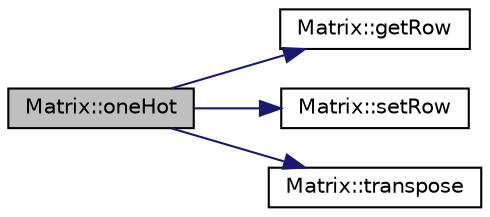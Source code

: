 digraph "Matrix::oneHot"
{
  bgcolor="transparent";
  edge [fontname="Helvetica",fontsize="10",labelfontname="Helvetica",labelfontsize="10"];
  node [fontname="Helvetica",fontsize="10",shape=record];
  rankdir="LR";
  Node141 [label="Matrix::oneHot",height=0.2,width=0.4,color="black", fillcolor="grey75", style="filled", fontcolor="black"];
  Node141 -> Node142 [color="midnightblue",fontsize="10",style="solid",fontname="Helvetica"];
  Node142 [label="Matrix::getRow",height=0.2,width=0.4,color="black",URL="$classMatrix.html#af978e19d62fb06e0347af34c753f4efb",tooltip="Gets a row from the matrix. "];
  Node141 -> Node143 [color="midnightblue",fontsize="10",style="solid",fontname="Helvetica"];
  Node143 [label="Matrix::setRow",height=0.2,width=0.4,color="black",URL="$classMatrix.html#aa4169e72114ea8113de2f02bbb2566fd"];
  Node141 -> Node144 [color="midnightblue",fontsize="10",style="solid",fontname="Helvetica"];
  Node144 [label="Matrix::transpose",height=0.2,width=0.4,color="black",URL="$classMatrix.html#a210a51aab56f8f5a1abdafa4ae0068b8",tooltip="Returns the transpose of a matrix. "];
}
